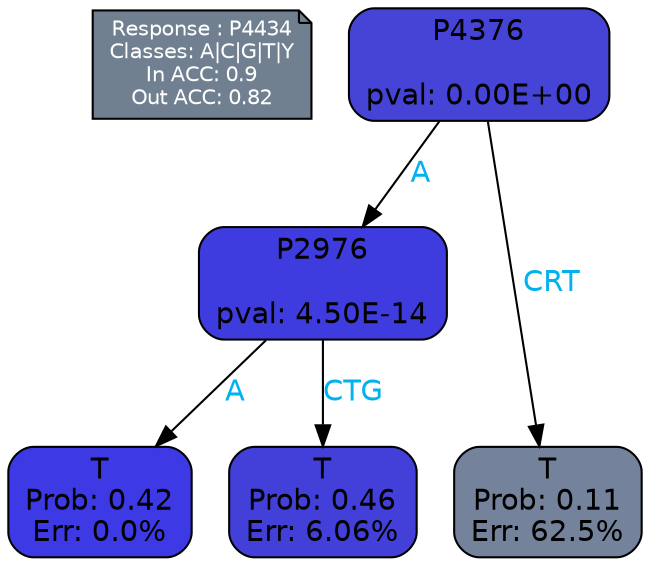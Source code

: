 digraph Tree {
node [shape=box, style="filled, rounded", color="black", fontname=helvetica] ;
graph [ranksep=equally, splines=polylines, bgcolor=transparent, dpi=600] ;
edge [fontname=helvetica] ;
LEGEND [label="Response : P4434
Classes: A|C|G|T|Y
In ACC: 0.9
Out ACC: 0.82
",shape=note,align=left,style=filled,fillcolor="slategray",fontcolor="white",fontsize=10];1 [label="P4376

pval: 0.00E+00", fillcolor="#4544d7"] ;
2 [label="P2976

pval: 4.50E-14", fillcolor="#3f3cdf"] ;
3 [label="T
Prob: 0.42
Err: 0.0%", fillcolor="#3c39e5"] ;
4 [label="T
Prob: 0.46
Err: 6.06%", fillcolor="#4340da"] ;
5 [label="T
Prob: 0.11
Err: 62.5%", fillcolor="#75829b"] ;
1 -> 2 [label="A",fontcolor=deepskyblue2] ;
1 -> 5 [label="CRT",fontcolor=deepskyblue2] ;
2 -> 3 [label="A",fontcolor=deepskyblue2] ;
2 -> 4 [label="CTG",fontcolor=deepskyblue2] ;
{rank = same; 3;4;5;}{rank = same; LEGEND;1;}}